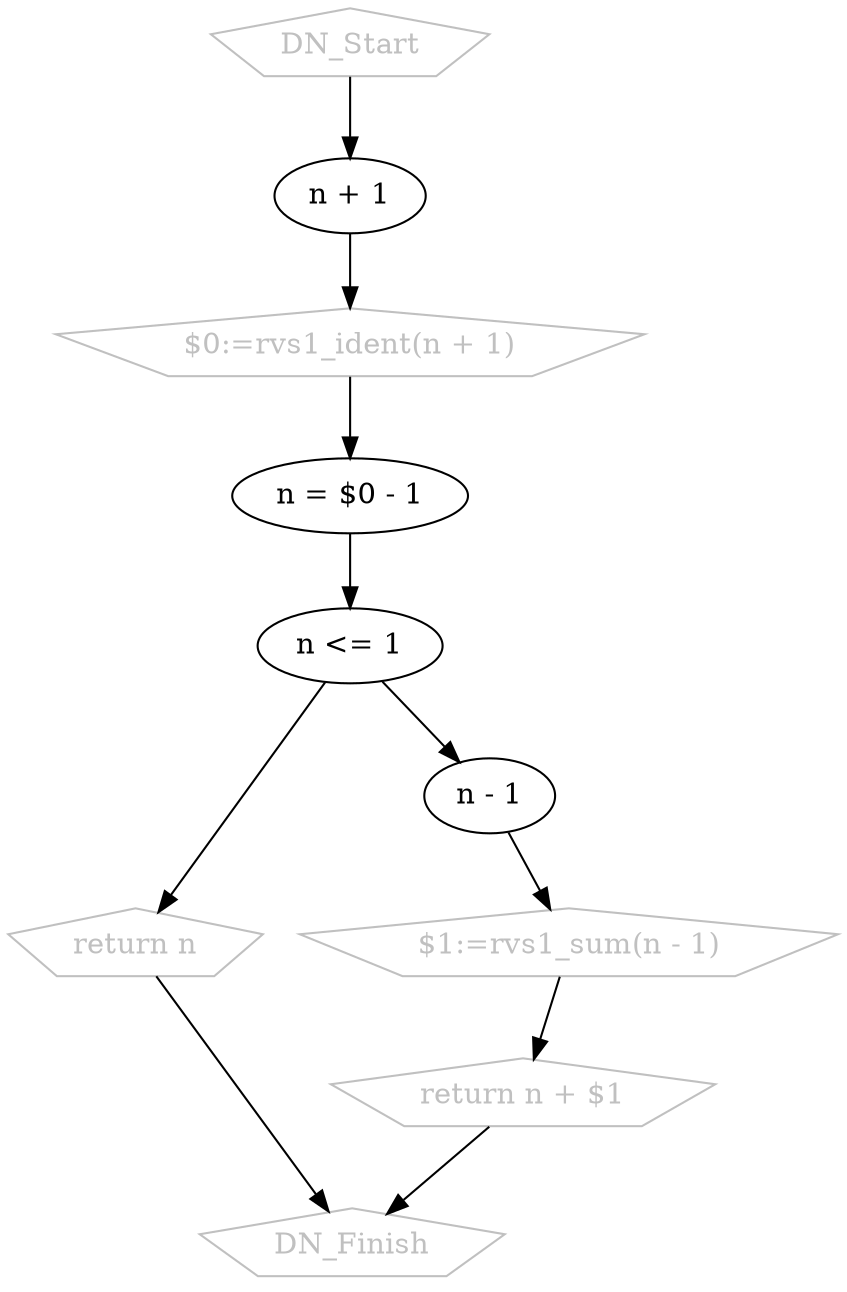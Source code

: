 digraph G{
0 [ label = "DN_Start" , fontcolor = "grey" , shape = "pentagon" , color = "grey" ];
2 [ label = "n + 1" ];
3 [ label = "$0:=rvs1_ident(n + 1)" , fontcolor = "grey" , shape = "pentagon" , color = "grey" ];
4 [ label = "n = $0 - 1" ];
5 [ label = "n <= 1" ];
6 [ label = "return n" , fontcolor = "grey" , shape = "pentagon" , color = "grey" ];
7 [ label = "n - 1" ];
8 [ label = "$1:=rvs1_sum(n - 1)" , fontcolor = "grey" , shape = "pentagon" , color = "grey" ];
9 [ label = "return n + $1" , fontcolor = "grey" , shape = "pentagon" , color = "grey" ];
10 [ label = "DN_Finish" , fontcolor = "grey" , shape = "pentagon" , color = "grey" ];
0->2;
2->3;
3->4;
4->5;
5->6;
5->7;
7->8;
8->9;
6->10;
9->10;
}

